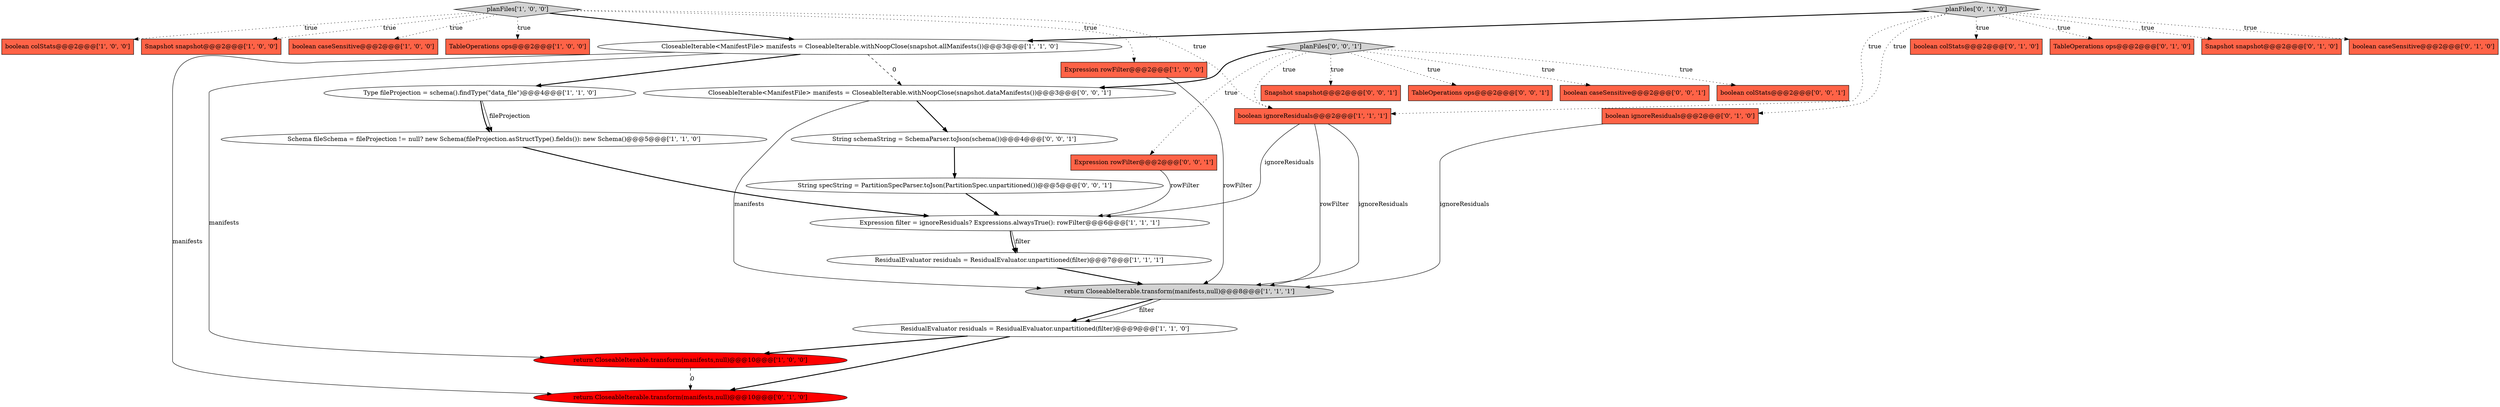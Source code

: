 digraph {
6 [style = filled, label = "planFiles['1', '0', '0']", fillcolor = lightgray, shape = diamond image = "AAA0AAABBB1BBB"];
3 [style = filled, label = "boolean caseSensitive@@@2@@@['1', '0', '0']", fillcolor = tomato, shape = box image = "AAA0AAABBB1BBB"];
30 [style = filled, label = "Expression rowFilter@@@2@@@['0', '0', '1']", fillcolor = tomato, shape = box image = "AAA0AAABBB3BBB"];
10 [style = filled, label = "Expression filter = ignoreResiduals? Expressions.alwaysTrue(): rowFilter@@@6@@@['1', '1', '1']", fillcolor = white, shape = ellipse image = "AAA0AAABBB1BBB"];
20 [style = filled, label = "boolean colStats@@@2@@@['0', '1', '0']", fillcolor = tomato, shape = box image = "AAA0AAABBB2BBB"];
22 [style = filled, label = "String schemaString = SchemaParser.toJson(schema())@@@4@@@['0', '0', '1']", fillcolor = white, shape = ellipse image = "AAA0AAABBB3BBB"];
2 [style = filled, label = "Schema fileSchema = fileProjection != null? new Schema(fileProjection.asStructType().fields()): new Schema()@@@5@@@['1', '1', '0']", fillcolor = white, shape = ellipse image = "AAA0AAABBB1BBB"];
21 [style = filled, label = "TableOperations ops@@@2@@@['0', '1', '0']", fillcolor = tomato, shape = box image = "AAA0AAABBB2BBB"];
5 [style = filled, label = "Type fileProjection = schema().findType(\"data_file\")@@@4@@@['1', '1', '0']", fillcolor = white, shape = ellipse image = "AAA0AAABBB1BBB"];
16 [style = filled, label = "Snapshot snapshot@@@2@@@['0', '1', '0']", fillcolor = tomato, shape = box image = "AAA0AAABBB2BBB"];
11 [style = filled, label = "boolean colStats@@@2@@@['1', '0', '0']", fillcolor = tomato, shape = box image = "AAA0AAABBB1BBB"];
25 [style = filled, label = "planFiles['0', '0', '1']", fillcolor = lightgray, shape = diamond image = "AAA0AAABBB3BBB"];
4 [style = filled, label = "ResidualEvaluator residuals = ResidualEvaluator.unpartitioned(filter)@@@9@@@['1', '1', '0']", fillcolor = white, shape = ellipse image = "AAA0AAABBB1BBB"];
9 [style = filled, label = "Snapshot snapshot@@@2@@@['1', '0', '0']", fillcolor = tomato, shape = box image = "AAA0AAABBB1BBB"];
19 [style = filled, label = "planFiles['0', '1', '0']", fillcolor = lightgray, shape = diamond image = "AAA0AAABBB2BBB"];
28 [style = filled, label = "Snapshot snapshot@@@2@@@['0', '0', '1']", fillcolor = tomato, shape = box image = "AAA0AAABBB3BBB"];
29 [style = filled, label = "TableOperations ops@@@2@@@['0', '0', '1']", fillcolor = tomato, shape = box image = "AAA0AAABBB3BBB"];
0 [style = filled, label = "Expression rowFilter@@@2@@@['1', '0', '0']", fillcolor = tomato, shape = box image = "AAA0AAABBB1BBB"];
8 [style = filled, label = "TableOperations ops@@@2@@@['1', '0', '0']", fillcolor = tomato, shape = box image = "AAA0AAABBB1BBB"];
13 [style = filled, label = "boolean ignoreResiduals@@@2@@@['1', '1', '1']", fillcolor = tomato, shape = box image = "AAA0AAABBB1BBB"];
24 [style = filled, label = "CloseableIterable<ManifestFile> manifests = CloseableIterable.withNoopClose(snapshot.dataManifests())@@@3@@@['0', '0', '1']", fillcolor = white, shape = ellipse image = "AAA0AAABBB3BBB"];
18 [style = filled, label = "boolean ignoreResiduals@@@2@@@['0', '1', '0']", fillcolor = tomato, shape = box image = "AAA0AAABBB2BBB"];
14 [style = filled, label = "return CloseableIterable.transform(manifests,null)@@@10@@@['1', '0', '0']", fillcolor = red, shape = ellipse image = "AAA1AAABBB1BBB"];
15 [style = filled, label = "return CloseableIterable.transform(manifests,null)@@@10@@@['0', '1', '0']", fillcolor = red, shape = ellipse image = "AAA1AAABBB2BBB"];
7 [style = filled, label = "return CloseableIterable.transform(manifests,null)@@@8@@@['1', '1', '1']", fillcolor = lightgray, shape = ellipse image = "AAA0AAABBB1BBB"];
17 [style = filled, label = "boolean caseSensitive@@@2@@@['0', '1', '0']", fillcolor = tomato, shape = box image = "AAA0AAABBB2BBB"];
23 [style = filled, label = "boolean caseSensitive@@@2@@@['0', '0', '1']", fillcolor = tomato, shape = box image = "AAA0AAABBB3BBB"];
1 [style = filled, label = "CloseableIterable<ManifestFile> manifests = CloseableIterable.withNoopClose(snapshot.allManifests())@@@3@@@['1', '1', '0']", fillcolor = white, shape = ellipse image = "AAA0AAABBB1BBB"];
26 [style = filled, label = "boolean colStats@@@2@@@['0', '0', '1']", fillcolor = tomato, shape = box image = "AAA0AAABBB3BBB"];
12 [style = filled, label = "ResidualEvaluator residuals = ResidualEvaluator.unpartitioned(filter)@@@7@@@['1', '1', '1']", fillcolor = white, shape = ellipse image = "AAA0AAABBB1BBB"];
27 [style = filled, label = "String specString = PartitionSpecParser.toJson(PartitionSpec.unpartitioned())@@@5@@@['0', '0', '1']", fillcolor = white, shape = ellipse image = "AAA0AAABBB3BBB"];
1->5 [style = bold, label=""];
24->7 [style = solid, label="manifests"];
4->14 [style = bold, label=""];
18->7 [style = solid, label="ignoreResiduals"];
19->17 [style = dotted, label="true"];
19->20 [style = dotted, label="true"];
6->13 [style = dotted, label="true"];
4->15 [style = bold, label=""];
19->18 [style = dotted, label="true"];
0->7 [style = solid, label="rowFilter"];
25->28 [style = dotted, label="true"];
19->21 [style = dotted, label="true"];
19->13 [style = dotted, label="true"];
7->4 [style = bold, label=""];
25->29 [style = dotted, label="true"];
25->13 [style = dotted, label="true"];
2->10 [style = bold, label=""];
24->22 [style = bold, label=""];
14->15 [style = dashed, label="0"];
1->15 [style = solid, label="manifests"];
12->7 [style = bold, label=""];
13->10 [style = solid, label="ignoreResiduals"];
13->7 [style = solid, label="rowFilter"];
6->1 [style = bold, label=""];
19->1 [style = bold, label=""];
5->2 [style = bold, label=""];
25->24 [style = bold, label=""];
5->2 [style = solid, label="fileProjection"];
7->4 [style = solid, label="filter"];
30->10 [style = solid, label="rowFilter"];
22->27 [style = bold, label=""];
6->9 [style = dotted, label="true"];
10->12 [style = bold, label=""];
6->8 [style = dotted, label="true"];
1->24 [style = dashed, label="0"];
27->10 [style = bold, label=""];
1->14 [style = solid, label="manifests"];
19->16 [style = dotted, label="true"];
10->12 [style = solid, label="filter"];
6->0 [style = dotted, label="true"];
6->11 [style = dotted, label="true"];
25->23 [style = dotted, label="true"];
6->3 [style = dotted, label="true"];
25->30 [style = dotted, label="true"];
13->7 [style = solid, label="ignoreResiduals"];
25->26 [style = dotted, label="true"];
}
